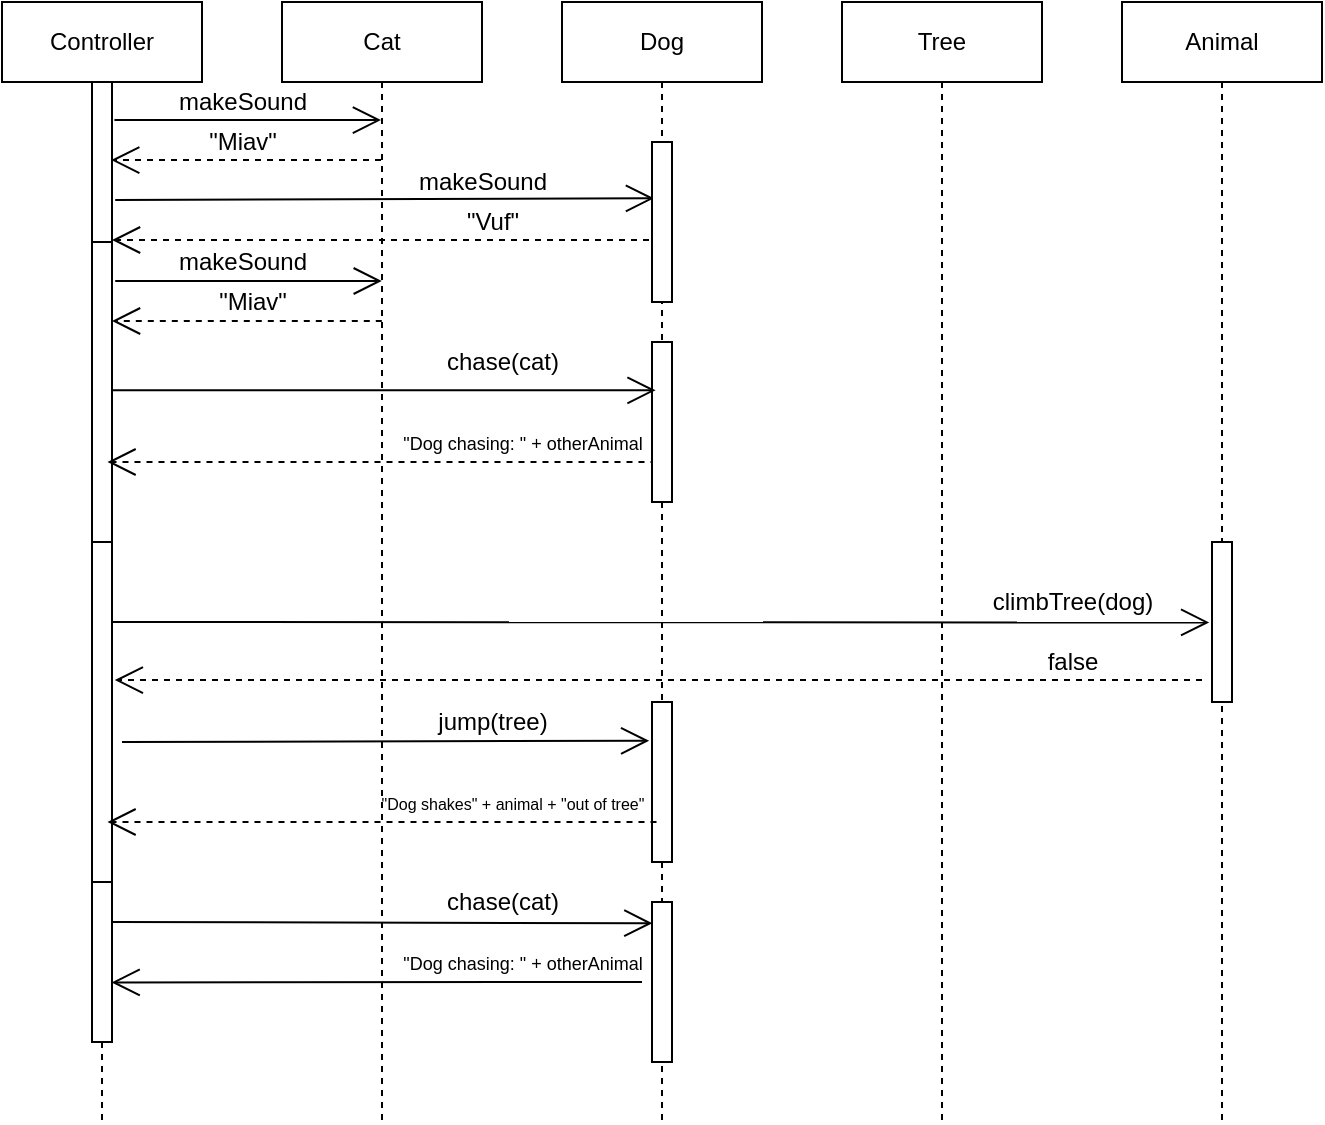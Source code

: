<mxfile version="17.2.4" type="github">
  <diagram id="x136NBKBKu3CeOO5LAEP" name="Page-1">
    <mxGraphModel dx="1038" dy="579" grid="1" gridSize="10" guides="1" tooltips="1" connect="1" arrows="1" fold="1" page="1" pageScale="1" pageWidth="827" pageHeight="1169" math="0" shadow="0">
      <root>
        <mxCell id="0" />
        <mxCell id="1" parent="0" />
        <mxCell id="mCd9F4tSy7Tje80N99zC-1" value="Controller" style="shape=umlLifeline;perimeter=lifelinePerimeter;whiteSpace=wrap;html=1;container=1;collapsible=0;recursiveResize=0;outlineConnect=0;" vertex="1" parent="1">
          <mxGeometry x="40" y="40" width="100" height="560" as="geometry" />
        </mxCell>
        <mxCell id="mCd9F4tSy7Tje80N99zC-2" value="" style="html=1;points=[];perimeter=orthogonalPerimeter;" vertex="1" parent="mCd9F4tSy7Tje80N99zC-1">
          <mxGeometry x="45" y="40" width="10" height="80" as="geometry" />
        </mxCell>
        <mxCell id="mCd9F4tSy7Tje80N99zC-12" value="" style="endArrow=open;endFill=1;endSize=12;html=1;rounded=0;dashed=1;entryX=0.96;entryY=0.488;entryDx=0;entryDy=0;entryPerimeter=0;" edge="1" parent="mCd9F4tSy7Tje80N99zC-1">
          <mxGeometry width="160" relative="1" as="geometry">
            <mxPoint x="189.9" y="159.5" as="sourcePoint" />
            <mxPoint x="55.0" y="159.5" as="targetPoint" />
          </mxGeometry>
        </mxCell>
        <mxCell id="mCd9F4tSy7Tje80N99zC-13" value="" style="endArrow=open;endFill=1;endSize=12;html=1;rounded=0;exitX=1.12;exitY=0.238;exitDx=0;exitDy=0;exitPerimeter=0;" edge="1" parent="mCd9F4tSy7Tje80N99zC-1">
          <mxGeometry width="160" relative="1" as="geometry">
            <mxPoint x="56.6" y="139.5" as="sourcePoint" />
            <mxPoint x="189.9" y="139.5" as="targetPoint" />
          </mxGeometry>
        </mxCell>
        <mxCell id="mCd9F4tSy7Tje80N99zC-28" value="" style="html=1;points=[];perimeter=orthogonalPerimeter;" vertex="1" parent="mCd9F4tSy7Tje80N99zC-1">
          <mxGeometry x="45" y="120" width="10" height="150" as="geometry" />
        </mxCell>
        <mxCell id="mCd9F4tSy7Tje80N99zC-41" value="" style="endArrow=open;endFill=1;endSize=12;html=1;rounded=0;entryX=-0.14;entryY=0.503;entryDx=0;entryDy=0;entryPerimeter=0;" edge="1" parent="mCd9F4tSy7Tje80N99zC-1" target="mCd9F4tSy7Tje80N99zC-48">
          <mxGeometry width="160" relative="1" as="geometry">
            <mxPoint x="55" y="310" as="sourcePoint" />
            <mxPoint x="600" y="310" as="targetPoint" />
          </mxGeometry>
        </mxCell>
        <mxCell id="mCd9F4tSy7Tje80N99zC-46" value="" style="endArrow=open;endFill=1;endSize=12;html=1;rounded=0;entryX=-0.14;entryY=0.242;entryDx=0;entryDy=0;entryPerimeter=0;" edge="1" parent="mCd9F4tSy7Tje80N99zC-1" target="mCd9F4tSy7Tje80N99zC-67">
          <mxGeometry width="160" relative="1" as="geometry">
            <mxPoint x="60" y="370" as="sourcePoint" />
            <mxPoint x="220" y="370" as="targetPoint" />
          </mxGeometry>
        </mxCell>
        <mxCell id="mCd9F4tSy7Tje80N99zC-40" value="" style="html=1;points=[];perimeter=orthogonalPerimeter;" vertex="1" parent="mCd9F4tSy7Tje80N99zC-1">
          <mxGeometry x="45" y="270" width="10" height="170" as="geometry" />
        </mxCell>
        <mxCell id="mCd9F4tSy7Tje80N99zC-60" value="" style="html=1;points=[];perimeter=orthogonalPerimeter;" vertex="1" parent="mCd9F4tSy7Tje80N99zC-1">
          <mxGeometry x="45" y="440" width="10" height="80" as="geometry" />
        </mxCell>
        <mxCell id="mCd9F4tSy7Tje80N99zC-3" value="Cat" style="shape=umlLifeline;perimeter=lifelinePerimeter;whiteSpace=wrap;html=1;container=1;collapsible=0;recursiveResize=0;outlineConnect=0;" vertex="1" parent="1">
          <mxGeometry x="180" y="40" width="100" height="560" as="geometry" />
        </mxCell>
        <mxCell id="mCd9F4tSy7Tje80N99zC-10" value="" style="endArrow=open;endFill=1;endSize=12;html=1;rounded=0;dashed=1;entryX=0.96;entryY=0.488;entryDx=0;entryDy=0;entryPerimeter=0;" edge="1" parent="mCd9F4tSy7Tje80N99zC-3" source="mCd9F4tSy7Tje80N99zC-5">
          <mxGeometry width="160" relative="1" as="geometry">
            <mxPoint x="49.9" y="119.0" as="sourcePoint" />
            <mxPoint x="-85.0" y="119.0" as="targetPoint" />
          </mxGeometry>
        </mxCell>
        <mxCell id="mCd9F4tSy7Tje80N99zC-11" value="" style="endArrow=open;endFill=1;endSize=12;html=1;rounded=0;exitX=1.12;exitY=0.238;exitDx=0;exitDy=0;exitPerimeter=0;entryX=0.1;entryY=0.352;entryDx=0;entryDy=0;entryPerimeter=0;" edge="1" parent="mCd9F4tSy7Tje80N99zC-3" target="mCd9F4tSy7Tje80N99zC-65">
          <mxGeometry width="160" relative="1" as="geometry">
            <mxPoint x="-83.4" y="99.0" as="sourcePoint" />
            <mxPoint x="49.9" y="99.0" as="targetPoint" />
          </mxGeometry>
        </mxCell>
        <mxCell id="mCd9F4tSy7Tje80N99zC-15" value="makeSound" style="text;html=1;align=center;verticalAlign=middle;resizable=0;points=[];autosize=1;strokeColor=none;fillColor=none;" vertex="1" parent="mCd9F4tSy7Tje80N99zC-3">
          <mxGeometry x="-60" y="120" width="80" height="20" as="geometry" />
        </mxCell>
        <mxCell id="mCd9F4tSy7Tje80N99zC-5" value="Dog" style="shape=umlLifeline;perimeter=lifelinePerimeter;whiteSpace=wrap;html=1;container=1;collapsible=0;recursiveResize=0;outlineConnect=0;" vertex="1" parent="1">
          <mxGeometry x="320" y="40" width="100" height="560" as="geometry" />
        </mxCell>
        <mxCell id="mCd9F4tSy7Tje80N99zC-29" value="" style="endArrow=open;endFill=1;endSize=12;html=1;rounded=0;dashed=1;entryX=0.96;entryY=0.488;entryDx=0;entryDy=0;entryPerimeter=0;" edge="1" parent="mCd9F4tSy7Tje80N99zC-5">
          <mxGeometry width="160" relative="1" as="geometry">
            <mxPoint x="47.25" y="230" as="sourcePoint" />
            <mxPoint x="-227.25" y="230" as="targetPoint" />
          </mxGeometry>
        </mxCell>
        <mxCell id="mCd9F4tSy7Tje80N99zC-65" value="" style="html=1;points=[];perimeter=orthogonalPerimeter;" vertex="1" parent="mCd9F4tSy7Tje80N99zC-5">
          <mxGeometry x="45" y="70" width="10" height="80" as="geometry" />
        </mxCell>
        <mxCell id="mCd9F4tSy7Tje80N99zC-66" value="" style="html=1;points=[];perimeter=orthogonalPerimeter;" vertex="1" parent="mCd9F4tSy7Tje80N99zC-5">
          <mxGeometry x="45" y="170" width="10" height="80" as="geometry" />
        </mxCell>
        <mxCell id="mCd9F4tSy7Tje80N99zC-67" value="" style="html=1;points=[];perimeter=orthogonalPerimeter;" vertex="1" parent="mCd9F4tSy7Tje80N99zC-5">
          <mxGeometry x="45" y="350" width="10" height="80" as="geometry" />
        </mxCell>
        <mxCell id="mCd9F4tSy7Tje80N99zC-68" value="" style="html=1;points=[];perimeter=orthogonalPerimeter;" vertex="1" parent="mCd9F4tSy7Tje80N99zC-5">
          <mxGeometry x="45" y="450" width="10" height="80" as="geometry" />
        </mxCell>
        <mxCell id="mCd9F4tSy7Tje80N99zC-6" value="Tree" style="shape=umlLifeline;perimeter=lifelinePerimeter;whiteSpace=wrap;html=1;container=1;collapsible=0;recursiveResize=0;outlineConnect=0;" vertex="1" parent="1">
          <mxGeometry x="460" y="40" width="100" height="560" as="geometry" />
        </mxCell>
        <mxCell id="mCd9F4tSy7Tje80N99zC-7" value="Animal" style="shape=umlLifeline;perimeter=lifelinePerimeter;whiteSpace=wrap;html=1;container=1;collapsible=0;recursiveResize=0;outlineConnect=0;" vertex="1" parent="1">
          <mxGeometry x="600" y="40" width="100" height="560" as="geometry" />
        </mxCell>
        <mxCell id="mCd9F4tSy7Tje80N99zC-48" value="" style="html=1;points=[];perimeter=orthogonalPerimeter;" vertex="1" parent="mCd9F4tSy7Tje80N99zC-7">
          <mxGeometry x="45" y="270" width="10" height="80" as="geometry" />
        </mxCell>
        <mxCell id="mCd9F4tSy7Tje80N99zC-9" value="" style="endArrow=open;endFill=1;endSize=12;html=1;rounded=0;dashed=1;entryX=0.96;entryY=0.488;entryDx=0;entryDy=0;entryPerimeter=0;" edge="1" parent="1" source="mCd9F4tSy7Tje80N99zC-3" target="mCd9F4tSy7Tje80N99zC-2">
          <mxGeometry width="160" relative="1" as="geometry">
            <mxPoint x="160" y="220" as="sourcePoint" />
            <mxPoint x="320" y="220" as="targetPoint" />
          </mxGeometry>
        </mxCell>
        <mxCell id="mCd9F4tSy7Tje80N99zC-8" value="" style="endArrow=open;endFill=1;endSize=12;html=1;rounded=0;exitX=1.12;exitY=0.238;exitDx=0;exitDy=0;exitPerimeter=0;" edge="1" parent="1" source="mCd9F4tSy7Tje80N99zC-2" target="mCd9F4tSy7Tje80N99zC-3">
          <mxGeometry width="160" relative="1" as="geometry">
            <mxPoint x="110" y="100" as="sourcePoint" />
            <mxPoint x="250" y="100" as="targetPoint" />
          </mxGeometry>
        </mxCell>
        <mxCell id="mCd9F4tSy7Tje80N99zC-14" value="makeSound" style="text;html=1;align=center;verticalAlign=middle;resizable=0;points=[];autosize=1;strokeColor=none;fillColor=none;" vertex="1" parent="1">
          <mxGeometry x="120" y="80" width="80" height="20" as="geometry" />
        </mxCell>
        <mxCell id="mCd9F4tSy7Tje80N99zC-17" value="&quot;Miav&quot;" style="text;html=1;align=center;verticalAlign=middle;resizable=0;points=[];autosize=1;strokeColor=none;fillColor=none;" vertex="1" parent="1">
          <mxGeometry x="135" y="100" width="50" height="20" as="geometry" />
        </mxCell>
        <mxCell id="mCd9F4tSy7Tje80N99zC-20" value="&quot;Vuf&quot;" style="text;html=1;align=center;verticalAlign=middle;resizable=0;points=[];autosize=1;strokeColor=none;fillColor=none;" vertex="1" parent="1">
          <mxGeometry x="265" y="140" width="40" height="20" as="geometry" />
        </mxCell>
        <mxCell id="mCd9F4tSy7Tje80N99zC-16" value="makeSound" style="text;html=1;align=center;verticalAlign=middle;resizable=0;points=[];autosize=1;strokeColor=none;fillColor=none;" vertex="1" parent="1">
          <mxGeometry x="240" y="120" width="80" height="20" as="geometry" />
        </mxCell>
        <mxCell id="mCd9F4tSy7Tje80N99zC-21" value="&quot;Miav&quot;" style="text;html=1;align=center;verticalAlign=middle;resizable=0;points=[];autosize=1;strokeColor=none;fillColor=none;" vertex="1" parent="1">
          <mxGeometry x="140" y="180" width="50" height="20" as="geometry" />
        </mxCell>
        <mxCell id="mCd9F4tSy7Tje80N99zC-24" value="" style="endArrow=open;endFill=1;endSize=12;html=1;rounded=0;entryX=0.18;entryY=0.302;entryDx=0;entryDy=0;entryPerimeter=0;" edge="1" parent="1" source="mCd9F4tSy7Tje80N99zC-28" target="mCd9F4tSy7Tje80N99zC-66">
          <mxGeometry width="160" relative="1" as="geometry">
            <mxPoint x="130" y="230" as="sourcePoint" />
            <mxPoint x="250" y="230" as="targetPoint" />
          </mxGeometry>
        </mxCell>
        <mxCell id="mCd9F4tSy7Tje80N99zC-30" value="chase(cat)" style="text;html=1;align=center;verticalAlign=middle;resizable=0;points=[];autosize=1;strokeColor=none;fillColor=none;" vertex="1" parent="1">
          <mxGeometry x="255" y="210" width="70" height="20" as="geometry" />
        </mxCell>
        <mxCell id="mCd9F4tSy7Tje80N99zC-31" value="&lt;font style=&quot;font-size: 9px&quot;&gt;&quot;Dog chasing: &quot; + otherAnimal&lt;/font&gt;" style="text;html=1;align=center;verticalAlign=middle;resizable=0;points=[];autosize=1;strokeColor=none;fillColor=none;" vertex="1" parent="1">
          <mxGeometry x="230" y="250" width="140" height="20" as="geometry" />
        </mxCell>
        <mxCell id="mCd9F4tSy7Tje80N99zC-42" value="climbTree(dog)" style="text;html=1;align=center;verticalAlign=middle;resizable=0;points=[];autosize=1;strokeColor=none;fillColor=none;" vertex="1" parent="1">
          <mxGeometry x="525" y="330" width="100" height="20" as="geometry" />
        </mxCell>
        <mxCell id="mCd9F4tSy7Tje80N99zC-47" value="jump(tree)" style="text;html=1;align=center;verticalAlign=middle;resizable=0;points=[];autosize=1;strokeColor=none;fillColor=none;" vertex="1" parent="1">
          <mxGeometry x="250" y="390" width="70" height="20" as="geometry" />
        </mxCell>
        <mxCell id="mCd9F4tSy7Tje80N99zC-53" value="" style="endArrow=open;endFill=1;endSize=12;html=1;rounded=0;entryX=1.14;entryY=0.406;entryDx=0;entryDy=0;entryPerimeter=0;dashed=1;" edge="1" parent="1" target="mCd9F4tSy7Tje80N99zC-40">
          <mxGeometry width="160" relative="1" as="geometry">
            <mxPoint x="640" y="379" as="sourcePoint" />
            <mxPoint x="630" y="370" as="targetPoint" />
          </mxGeometry>
        </mxCell>
        <mxCell id="mCd9F4tSy7Tje80N99zC-54" value="false" style="text;html=1;align=center;verticalAlign=middle;resizable=0;points=[];autosize=1;strokeColor=none;fillColor=none;" vertex="1" parent="1">
          <mxGeometry x="555" y="360" width="40" height="20" as="geometry" />
        </mxCell>
        <mxCell id="mCd9F4tSy7Tje80N99zC-56" value="" style="endArrow=open;endFill=1;endSize=12;html=1;rounded=0;dashed=1;entryX=0.96;entryY=0.488;entryDx=0;entryDy=0;entryPerimeter=0;" edge="1" parent="1">
          <mxGeometry width="160" relative="1" as="geometry">
            <mxPoint x="367.25" y="450" as="sourcePoint" />
            <mxPoint x="92.75" y="450" as="targetPoint" />
          </mxGeometry>
        </mxCell>
        <mxCell id="mCd9F4tSy7Tje80N99zC-57" value="&lt;font style=&quot;font-size: 8px&quot;&gt;&quot;Dog shakes&quot; + animal + &quot;out of tree&quot;&lt;/font&gt;" style="text;html=1;align=center;verticalAlign=middle;resizable=0;points=[];autosize=1;strokeColor=none;fillColor=none;" vertex="1" parent="1">
          <mxGeometry x="220" y="430" width="150" height="20" as="geometry" />
        </mxCell>
        <mxCell id="mCd9F4tSy7Tje80N99zC-61" value="" style="endArrow=open;endFill=1;endSize=12;html=1;rounded=0;entryX=0.02;entryY=0.133;entryDx=0;entryDy=0;entryPerimeter=0;" edge="1" parent="1" target="mCd9F4tSy7Tje80N99zC-68">
          <mxGeometry width="160" relative="1" as="geometry">
            <mxPoint x="95" y="500" as="sourcePoint" />
            <mxPoint x="255" y="500" as="targetPoint" />
          </mxGeometry>
        </mxCell>
        <mxCell id="mCd9F4tSy7Tje80N99zC-62" value="chase(cat)" style="text;html=1;align=center;verticalAlign=middle;resizable=0;points=[];autosize=1;strokeColor=none;fillColor=none;" vertex="1" parent="1">
          <mxGeometry x="255" y="480" width="70" height="20" as="geometry" />
        </mxCell>
        <mxCell id="mCd9F4tSy7Tje80N99zC-63" value="" style="endArrow=open;endFill=1;endSize=12;html=1;rounded=0;entryX=0.98;entryY=0.628;entryDx=0;entryDy=0;entryPerimeter=0;" edge="1" parent="1" target="mCd9F4tSy7Tje80N99zC-60">
          <mxGeometry width="160" relative="1" as="geometry">
            <mxPoint x="360" y="530" as="sourcePoint" />
            <mxPoint x="260" y="530" as="targetPoint" />
          </mxGeometry>
        </mxCell>
        <mxCell id="mCd9F4tSy7Tje80N99zC-64" value="&lt;font style=&quot;font-size: 9px&quot;&gt;&quot;Dog chasing: &quot; + otherAnimal&lt;/font&gt;" style="text;html=1;align=center;verticalAlign=middle;resizable=0;points=[];autosize=1;strokeColor=none;fillColor=none;" vertex="1" parent="1">
          <mxGeometry x="230" y="510" width="140" height="20" as="geometry" />
        </mxCell>
      </root>
    </mxGraphModel>
  </diagram>
</mxfile>
